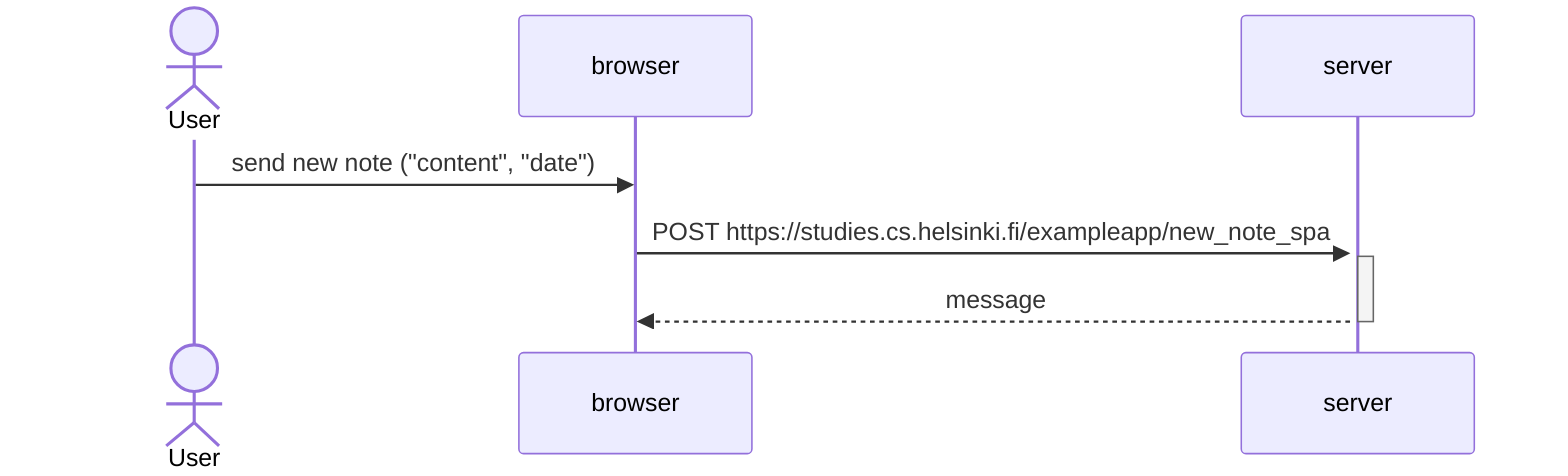sequenceDiagram
    actor User
    participant browser
    participant server

    User->>browser: send new note ("content", "date")
    activate server
    browser->>server: POST https://studies.cs.helsinki.fi/exampleapp/new_note_spa
    activate server
    server-->>browser: message
    deactivate server